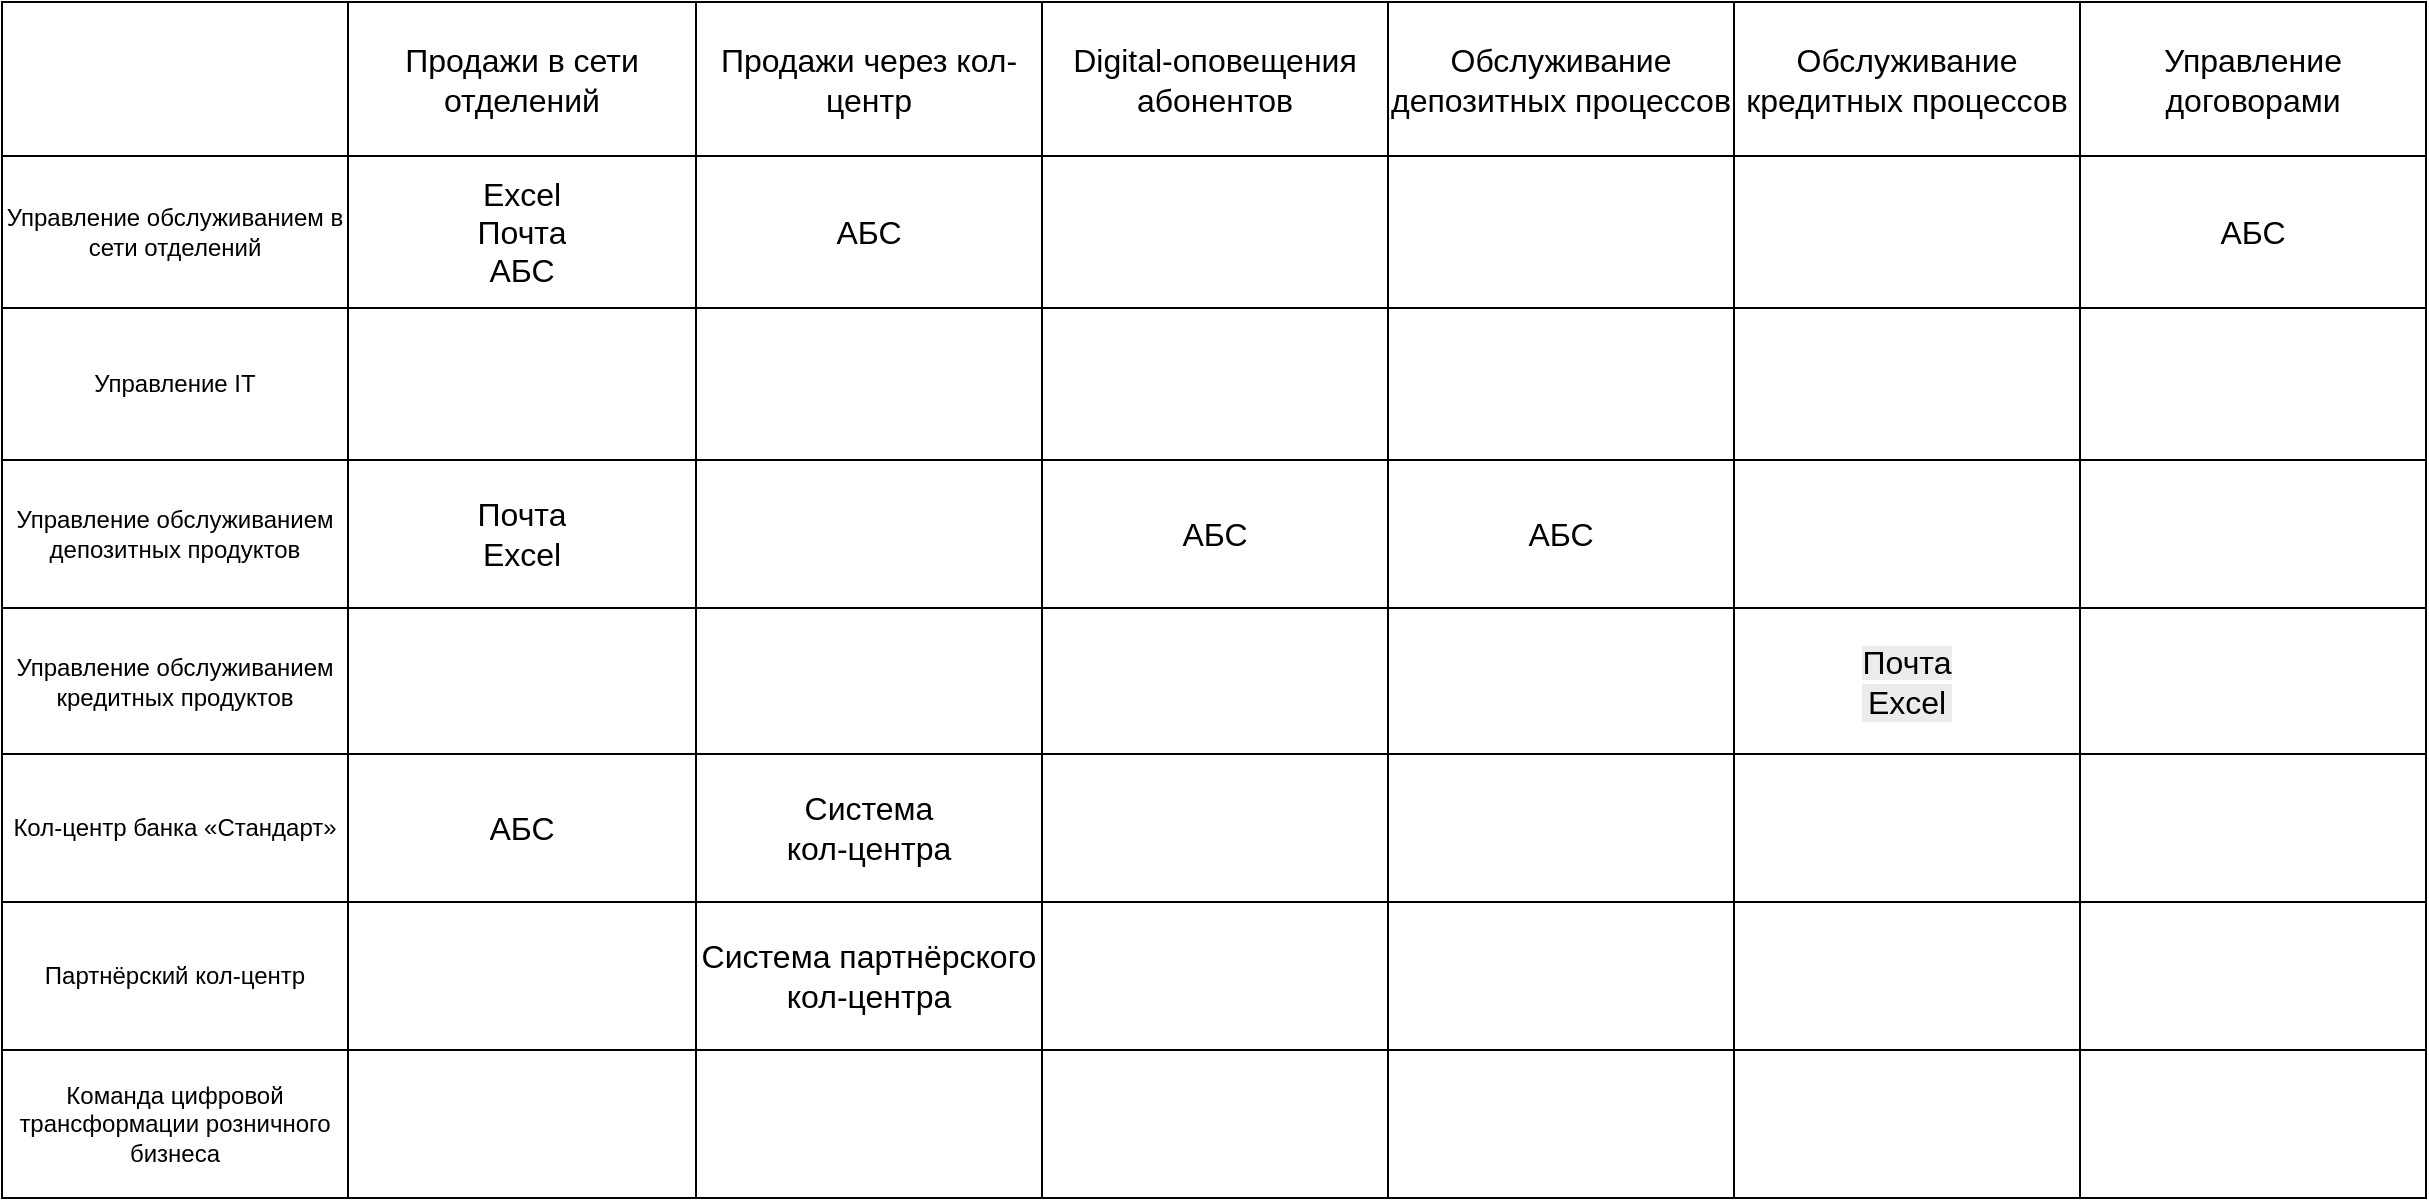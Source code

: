 <mxfile version="28.1.2">
  <diagram name="Страница — 1" id="vErI5Sv6_zUFsZO7-J8h">
    <mxGraphModel dx="2116" dy="745" grid="1" gridSize="10" guides="1" tooltips="1" connect="1" arrows="1" fold="1" page="1" pageScale="1" pageWidth="827" pageHeight="1169" math="0" shadow="0">
      <root>
        <mxCell id="0" />
        <mxCell id="1" parent="0" />
        <mxCell id="yvO0HzgfNRvAPXfzmGBV-14" value="" style="shape=table;startSize=0;container=1;collapsible=0;childLayout=tableLayout;fontSize=16;" parent="1" vertex="1">
          <mxGeometry x="280" y="60" width="1212" height="598" as="geometry" />
        </mxCell>
        <mxCell id="yvO0HzgfNRvAPXfzmGBV-15" value="" style="shape=tableRow;horizontal=0;startSize=0;swimlaneHead=0;swimlaneBody=0;strokeColor=inherit;top=0;left=0;bottom=0;right=0;collapsible=0;dropTarget=0;fillColor=none;points=[[0,0.5],[1,0.5]];portConstraint=eastwest;fontSize=16;" parent="yvO0HzgfNRvAPXfzmGBV-14" vertex="1">
          <mxGeometry width="1212" height="77" as="geometry" />
        </mxCell>
        <mxCell id="yvO0HzgfNRvAPXfzmGBV-16" value="" style="shape=partialRectangle;html=1;whiteSpace=wrap;connectable=0;strokeColor=inherit;overflow=hidden;fillColor=none;top=0;left=0;bottom=0;right=0;pointerEvents=1;fontSize=16;" parent="yvO0HzgfNRvAPXfzmGBV-15" vertex="1">
          <mxGeometry width="173" height="77" as="geometry">
            <mxRectangle width="173" height="77" as="alternateBounds" />
          </mxGeometry>
        </mxCell>
        <mxCell id="yvO0HzgfNRvAPXfzmGBV-17" value="Продажи в сети отделений" style="shape=partialRectangle;html=1;whiteSpace=wrap;connectable=0;strokeColor=inherit;overflow=hidden;fillColor=none;top=0;left=0;bottom=0;right=0;pointerEvents=1;fontSize=16;" parent="yvO0HzgfNRvAPXfzmGBV-15" vertex="1">
          <mxGeometry x="173" width="174" height="77" as="geometry">
            <mxRectangle width="174" height="77" as="alternateBounds" />
          </mxGeometry>
        </mxCell>
        <mxCell id="yvO0HzgfNRvAPXfzmGBV-18" value="Продажи через кол-центр" style="shape=partialRectangle;html=1;whiteSpace=wrap;connectable=0;strokeColor=inherit;overflow=hidden;fillColor=none;top=0;left=0;bottom=0;right=0;pointerEvents=1;fontSize=16;" parent="yvO0HzgfNRvAPXfzmGBV-15" vertex="1">
          <mxGeometry x="347" width="173" height="77" as="geometry">
            <mxRectangle width="173" height="77" as="alternateBounds" />
          </mxGeometry>
        </mxCell>
        <mxCell id="yvO0HzgfNRvAPXfzmGBV-109" value="Digital-оповещения абонентов" style="shape=partialRectangle;html=1;whiteSpace=wrap;connectable=0;strokeColor=inherit;overflow=hidden;fillColor=none;top=0;left=0;bottom=0;right=0;pointerEvents=1;fontSize=16;" parent="yvO0HzgfNRvAPXfzmGBV-15" vertex="1">
          <mxGeometry x="520" width="173" height="77" as="geometry">
            <mxRectangle width="173" height="77" as="alternateBounds" />
          </mxGeometry>
        </mxCell>
        <mxCell id="yvO0HzgfNRvAPXfzmGBV-115" value="Обслуживание депозитных процессов" style="shape=partialRectangle;html=1;whiteSpace=wrap;connectable=0;strokeColor=inherit;overflow=hidden;fillColor=none;top=0;left=0;bottom=0;right=0;pointerEvents=1;fontSize=16;" parent="yvO0HzgfNRvAPXfzmGBV-15" vertex="1">
          <mxGeometry x="693" width="173" height="77" as="geometry">
            <mxRectangle width="173" height="77" as="alternateBounds" />
          </mxGeometry>
        </mxCell>
        <mxCell id="yvO0HzgfNRvAPXfzmGBV-121" value="Обслуживание кредитных процессов" style="shape=partialRectangle;html=1;whiteSpace=wrap;connectable=0;strokeColor=inherit;overflow=hidden;fillColor=none;top=0;left=0;bottom=0;right=0;pointerEvents=1;fontSize=16;" parent="yvO0HzgfNRvAPXfzmGBV-15" vertex="1">
          <mxGeometry x="866" width="173" height="77" as="geometry">
            <mxRectangle width="173" height="77" as="alternateBounds" />
          </mxGeometry>
        </mxCell>
        <mxCell id="yvO0HzgfNRvAPXfzmGBV-127" value="Управление договорами" style="shape=partialRectangle;html=1;whiteSpace=wrap;connectable=0;strokeColor=inherit;overflow=hidden;fillColor=none;top=0;left=0;bottom=0;right=0;pointerEvents=1;fontSize=16;" parent="yvO0HzgfNRvAPXfzmGBV-15" vertex="1">
          <mxGeometry x="1039" width="173" height="77" as="geometry">
            <mxRectangle width="173" height="77" as="alternateBounds" />
          </mxGeometry>
        </mxCell>
        <mxCell id="yvO0HzgfNRvAPXfzmGBV-19" value="" style="shape=tableRow;horizontal=0;startSize=0;swimlaneHead=0;swimlaneBody=0;strokeColor=inherit;top=0;left=0;bottom=0;right=0;collapsible=0;dropTarget=0;fillColor=none;points=[[0,0.5],[1,0.5]];portConstraint=eastwest;fontSize=16;" parent="yvO0HzgfNRvAPXfzmGBV-14" vertex="1">
          <mxGeometry y="77" width="1212" height="76" as="geometry" />
        </mxCell>
        <mxCell id="yvO0HzgfNRvAPXfzmGBV-20" value="Управление обслуживанием в сети отделений" style="shape=partialRectangle;html=1;whiteSpace=wrap;connectable=0;strokeColor=inherit;overflow=hidden;fillColor=none;top=0;left=0;bottom=0;right=0;pointerEvents=1;" parent="yvO0HzgfNRvAPXfzmGBV-19" vertex="1">
          <mxGeometry width="173" height="76" as="geometry">
            <mxRectangle width="173" height="76" as="alternateBounds" />
          </mxGeometry>
        </mxCell>
        <mxCell id="yvO0HzgfNRvAPXfzmGBV-21" value="Excel&lt;div&gt;Почта&lt;/div&gt;&lt;div&gt;АБС&lt;/div&gt;" style="shape=partialRectangle;html=1;whiteSpace=wrap;connectable=0;strokeColor=inherit;overflow=hidden;fillColor=none;top=0;left=0;bottom=0;right=0;pointerEvents=1;fontSize=16;" parent="yvO0HzgfNRvAPXfzmGBV-19" vertex="1">
          <mxGeometry x="173" width="174" height="76" as="geometry">
            <mxRectangle width="174" height="76" as="alternateBounds" />
          </mxGeometry>
        </mxCell>
        <mxCell id="yvO0HzgfNRvAPXfzmGBV-22" value="АБС" style="shape=partialRectangle;html=1;whiteSpace=wrap;connectable=0;strokeColor=inherit;overflow=hidden;fillColor=none;top=0;left=0;bottom=0;right=0;pointerEvents=1;fontSize=16;" parent="yvO0HzgfNRvAPXfzmGBV-19" vertex="1">
          <mxGeometry x="347" width="173" height="76" as="geometry">
            <mxRectangle width="173" height="76" as="alternateBounds" />
          </mxGeometry>
        </mxCell>
        <mxCell id="yvO0HzgfNRvAPXfzmGBV-110" style="shape=partialRectangle;html=1;whiteSpace=wrap;connectable=0;strokeColor=inherit;overflow=hidden;fillColor=none;top=0;left=0;bottom=0;right=0;pointerEvents=1;fontSize=16;" parent="yvO0HzgfNRvAPXfzmGBV-19" vertex="1">
          <mxGeometry x="520" width="173" height="76" as="geometry">
            <mxRectangle width="173" height="76" as="alternateBounds" />
          </mxGeometry>
        </mxCell>
        <mxCell id="yvO0HzgfNRvAPXfzmGBV-116" style="shape=partialRectangle;html=1;whiteSpace=wrap;connectable=0;strokeColor=inherit;overflow=hidden;fillColor=none;top=0;left=0;bottom=0;right=0;pointerEvents=1;fontSize=16;" parent="yvO0HzgfNRvAPXfzmGBV-19" vertex="1">
          <mxGeometry x="693" width="173" height="76" as="geometry">
            <mxRectangle width="173" height="76" as="alternateBounds" />
          </mxGeometry>
        </mxCell>
        <mxCell id="yvO0HzgfNRvAPXfzmGBV-122" style="shape=partialRectangle;html=1;whiteSpace=wrap;connectable=0;strokeColor=inherit;overflow=hidden;fillColor=none;top=0;left=0;bottom=0;right=0;pointerEvents=1;fontSize=16;" parent="yvO0HzgfNRvAPXfzmGBV-19" vertex="1">
          <mxGeometry x="866" width="173" height="76" as="geometry">
            <mxRectangle width="173" height="76" as="alternateBounds" />
          </mxGeometry>
        </mxCell>
        <mxCell id="yvO0HzgfNRvAPXfzmGBV-128" value="АБС" style="shape=partialRectangle;html=1;whiteSpace=wrap;connectable=0;strokeColor=inherit;overflow=hidden;fillColor=none;top=0;left=0;bottom=0;right=0;pointerEvents=1;fontSize=16;" parent="yvO0HzgfNRvAPXfzmGBV-19" vertex="1">
          <mxGeometry x="1039" width="173" height="76" as="geometry">
            <mxRectangle width="173" height="76" as="alternateBounds" />
          </mxGeometry>
        </mxCell>
        <mxCell id="yvO0HzgfNRvAPXfzmGBV-23" value="" style="shape=tableRow;horizontal=0;startSize=0;swimlaneHead=0;swimlaneBody=0;strokeColor=inherit;top=0;left=0;bottom=0;right=0;collapsible=0;dropTarget=0;fillColor=none;points=[[0,0.5],[1,0.5]];portConstraint=eastwest;fontSize=16;" parent="yvO0HzgfNRvAPXfzmGBV-14" vertex="1">
          <mxGeometry y="153" width="1212" height="76" as="geometry" />
        </mxCell>
        <mxCell id="yvO0HzgfNRvAPXfzmGBV-24" value="Управление IT" style="shape=partialRectangle;html=1;whiteSpace=wrap;connectable=0;strokeColor=inherit;overflow=hidden;fillColor=none;top=0;left=0;bottom=0;right=0;pointerEvents=1;" parent="yvO0HzgfNRvAPXfzmGBV-23" vertex="1">
          <mxGeometry width="173" height="76" as="geometry">
            <mxRectangle width="173" height="76" as="alternateBounds" />
          </mxGeometry>
        </mxCell>
        <mxCell id="yvO0HzgfNRvAPXfzmGBV-25" value="" style="shape=partialRectangle;html=1;whiteSpace=wrap;connectable=0;strokeColor=inherit;overflow=hidden;fillColor=none;top=0;left=0;bottom=0;right=0;pointerEvents=1;fontSize=16;" parent="yvO0HzgfNRvAPXfzmGBV-23" vertex="1">
          <mxGeometry x="173" width="174" height="76" as="geometry">
            <mxRectangle width="174" height="76" as="alternateBounds" />
          </mxGeometry>
        </mxCell>
        <mxCell id="yvO0HzgfNRvAPXfzmGBV-26" value="" style="shape=partialRectangle;html=1;whiteSpace=wrap;connectable=0;strokeColor=inherit;overflow=hidden;fillColor=none;top=0;left=0;bottom=0;right=0;pointerEvents=1;fontSize=16;" parent="yvO0HzgfNRvAPXfzmGBV-23" vertex="1">
          <mxGeometry x="347" width="173" height="76" as="geometry">
            <mxRectangle width="173" height="76" as="alternateBounds" />
          </mxGeometry>
        </mxCell>
        <mxCell id="yvO0HzgfNRvAPXfzmGBV-111" style="shape=partialRectangle;html=1;whiteSpace=wrap;connectable=0;strokeColor=inherit;overflow=hidden;fillColor=none;top=0;left=0;bottom=0;right=0;pointerEvents=1;fontSize=16;" parent="yvO0HzgfNRvAPXfzmGBV-23" vertex="1">
          <mxGeometry x="520" width="173" height="76" as="geometry">
            <mxRectangle width="173" height="76" as="alternateBounds" />
          </mxGeometry>
        </mxCell>
        <mxCell id="yvO0HzgfNRvAPXfzmGBV-117" style="shape=partialRectangle;html=1;whiteSpace=wrap;connectable=0;strokeColor=inherit;overflow=hidden;fillColor=none;top=0;left=0;bottom=0;right=0;pointerEvents=1;fontSize=16;" parent="yvO0HzgfNRvAPXfzmGBV-23" vertex="1">
          <mxGeometry x="693" width="173" height="76" as="geometry">
            <mxRectangle width="173" height="76" as="alternateBounds" />
          </mxGeometry>
        </mxCell>
        <mxCell id="yvO0HzgfNRvAPXfzmGBV-123" style="shape=partialRectangle;html=1;whiteSpace=wrap;connectable=0;strokeColor=inherit;overflow=hidden;fillColor=none;top=0;left=0;bottom=0;right=0;pointerEvents=1;fontSize=16;" parent="yvO0HzgfNRvAPXfzmGBV-23" vertex="1">
          <mxGeometry x="866" width="173" height="76" as="geometry">
            <mxRectangle width="173" height="76" as="alternateBounds" />
          </mxGeometry>
        </mxCell>
        <mxCell id="yvO0HzgfNRvAPXfzmGBV-129" style="shape=partialRectangle;html=1;whiteSpace=wrap;connectable=0;strokeColor=inherit;overflow=hidden;fillColor=none;top=0;left=0;bottom=0;right=0;pointerEvents=1;fontSize=16;" parent="yvO0HzgfNRvAPXfzmGBV-23" vertex="1">
          <mxGeometry x="1039" width="173" height="76" as="geometry">
            <mxRectangle width="173" height="76" as="alternateBounds" />
          </mxGeometry>
        </mxCell>
        <mxCell id="yvO0HzgfNRvAPXfzmGBV-27" value="" style="shape=tableRow;horizontal=0;startSize=0;swimlaneHead=0;swimlaneBody=0;strokeColor=inherit;top=0;left=0;bottom=0;right=0;collapsible=0;dropTarget=0;fillColor=none;points=[[0,0.5],[1,0.5]];portConstraint=eastwest;fontSize=16;" parent="yvO0HzgfNRvAPXfzmGBV-14" vertex="1">
          <mxGeometry y="229" width="1212" height="74" as="geometry" />
        </mxCell>
        <mxCell id="yvO0HzgfNRvAPXfzmGBV-28" value="Управление обслуживанием депозитных продуктов" style="shape=partialRectangle;html=1;whiteSpace=wrap;connectable=0;strokeColor=inherit;overflow=hidden;fillColor=none;top=0;left=0;bottom=0;right=0;pointerEvents=1;" parent="yvO0HzgfNRvAPXfzmGBV-27" vertex="1">
          <mxGeometry width="173" height="74" as="geometry">
            <mxRectangle width="173" height="74" as="alternateBounds" />
          </mxGeometry>
        </mxCell>
        <mxCell id="yvO0HzgfNRvAPXfzmGBV-29" value="Почта&lt;div&gt;Excel&lt;/div&gt;" style="shape=partialRectangle;html=1;whiteSpace=wrap;connectable=0;strokeColor=inherit;overflow=hidden;fillColor=none;top=0;left=0;bottom=0;right=0;pointerEvents=1;fontSize=16;" parent="yvO0HzgfNRvAPXfzmGBV-27" vertex="1">
          <mxGeometry x="173" width="174" height="74" as="geometry">
            <mxRectangle width="174" height="74" as="alternateBounds" />
          </mxGeometry>
        </mxCell>
        <mxCell id="yvO0HzgfNRvAPXfzmGBV-30" value="" style="shape=partialRectangle;html=1;whiteSpace=wrap;connectable=0;strokeColor=inherit;overflow=hidden;fillColor=none;top=0;left=0;bottom=0;right=0;pointerEvents=1;fontSize=16;" parent="yvO0HzgfNRvAPXfzmGBV-27" vertex="1">
          <mxGeometry x="347" width="173" height="74" as="geometry">
            <mxRectangle width="173" height="74" as="alternateBounds" />
          </mxGeometry>
        </mxCell>
        <mxCell id="yvO0HzgfNRvAPXfzmGBV-112" value="АБС" style="shape=partialRectangle;html=1;whiteSpace=wrap;connectable=0;strokeColor=inherit;overflow=hidden;fillColor=none;top=0;left=0;bottom=0;right=0;pointerEvents=1;fontSize=16;" parent="yvO0HzgfNRvAPXfzmGBV-27" vertex="1">
          <mxGeometry x="520" width="173" height="74" as="geometry">
            <mxRectangle width="173" height="74" as="alternateBounds" />
          </mxGeometry>
        </mxCell>
        <mxCell id="yvO0HzgfNRvAPXfzmGBV-118" value="АБС" style="shape=partialRectangle;html=1;whiteSpace=wrap;connectable=0;strokeColor=inherit;overflow=hidden;fillColor=none;top=0;left=0;bottom=0;right=0;pointerEvents=1;fontSize=16;" parent="yvO0HzgfNRvAPXfzmGBV-27" vertex="1">
          <mxGeometry x="693" width="173" height="74" as="geometry">
            <mxRectangle width="173" height="74" as="alternateBounds" />
          </mxGeometry>
        </mxCell>
        <mxCell id="yvO0HzgfNRvAPXfzmGBV-124" style="shape=partialRectangle;html=1;whiteSpace=wrap;connectable=0;strokeColor=inherit;overflow=hidden;fillColor=none;top=0;left=0;bottom=0;right=0;pointerEvents=1;fontSize=16;" parent="yvO0HzgfNRvAPXfzmGBV-27" vertex="1">
          <mxGeometry x="866" width="173" height="74" as="geometry">
            <mxRectangle width="173" height="74" as="alternateBounds" />
          </mxGeometry>
        </mxCell>
        <mxCell id="yvO0HzgfNRvAPXfzmGBV-130" style="shape=partialRectangle;html=1;whiteSpace=wrap;connectable=0;strokeColor=inherit;overflow=hidden;fillColor=none;top=0;left=0;bottom=0;right=0;pointerEvents=1;fontSize=16;" parent="yvO0HzgfNRvAPXfzmGBV-27" vertex="1">
          <mxGeometry x="1039" width="173" height="74" as="geometry">
            <mxRectangle width="173" height="74" as="alternateBounds" />
          </mxGeometry>
        </mxCell>
        <mxCell id="yvO0HzgfNRvAPXfzmGBV-76" value="" style="shape=tableRow;horizontal=0;startSize=0;swimlaneHead=0;swimlaneBody=0;strokeColor=inherit;top=0;left=0;bottom=0;right=0;collapsible=0;dropTarget=0;fillColor=none;points=[[0,0.5],[1,0.5]];portConstraint=eastwest;fontSize=16;" parent="yvO0HzgfNRvAPXfzmGBV-14" vertex="1">
          <mxGeometry y="303" width="1212" height="73" as="geometry" />
        </mxCell>
        <mxCell id="yvO0HzgfNRvAPXfzmGBV-77" value="Управление обслуживанием кредитных продуктов" style="shape=partialRectangle;html=1;whiteSpace=wrap;connectable=0;strokeColor=inherit;overflow=hidden;fillColor=none;top=0;left=0;bottom=0;right=0;pointerEvents=1;" parent="yvO0HzgfNRvAPXfzmGBV-76" vertex="1">
          <mxGeometry width="173" height="73" as="geometry">
            <mxRectangle width="173" height="73" as="alternateBounds" />
          </mxGeometry>
        </mxCell>
        <mxCell id="yvO0HzgfNRvAPXfzmGBV-78" value="" style="shape=partialRectangle;html=1;whiteSpace=wrap;connectable=0;strokeColor=inherit;overflow=hidden;fillColor=none;top=0;left=0;bottom=0;right=0;pointerEvents=1;fontSize=16;" parent="yvO0HzgfNRvAPXfzmGBV-76" vertex="1">
          <mxGeometry x="173" width="174" height="73" as="geometry">
            <mxRectangle width="174" height="73" as="alternateBounds" />
          </mxGeometry>
        </mxCell>
        <mxCell id="yvO0HzgfNRvAPXfzmGBV-79" value="" style="shape=partialRectangle;html=1;whiteSpace=wrap;connectable=0;strokeColor=inherit;overflow=hidden;fillColor=none;top=0;left=0;bottom=0;right=0;pointerEvents=1;fontSize=16;" parent="yvO0HzgfNRvAPXfzmGBV-76" vertex="1">
          <mxGeometry x="347" width="173" height="73" as="geometry">
            <mxRectangle width="173" height="73" as="alternateBounds" />
          </mxGeometry>
        </mxCell>
        <mxCell id="yvO0HzgfNRvAPXfzmGBV-113" style="shape=partialRectangle;html=1;whiteSpace=wrap;connectable=0;strokeColor=inherit;overflow=hidden;fillColor=none;top=0;left=0;bottom=0;right=0;pointerEvents=1;fontSize=16;" parent="yvO0HzgfNRvAPXfzmGBV-76" vertex="1">
          <mxGeometry x="520" width="173" height="73" as="geometry">
            <mxRectangle width="173" height="73" as="alternateBounds" />
          </mxGeometry>
        </mxCell>
        <mxCell id="yvO0HzgfNRvAPXfzmGBV-119" style="shape=partialRectangle;html=1;whiteSpace=wrap;connectable=0;strokeColor=inherit;overflow=hidden;fillColor=none;top=0;left=0;bottom=0;right=0;pointerEvents=1;fontSize=16;" parent="yvO0HzgfNRvAPXfzmGBV-76" vertex="1">
          <mxGeometry x="693" width="173" height="73" as="geometry">
            <mxRectangle width="173" height="73" as="alternateBounds" />
          </mxGeometry>
        </mxCell>
        <mxCell id="yvO0HzgfNRvAPXfzmGBV-125" value="&lt;span style=&quot;color: rgb(0, 0, 0); font-family: Helvetica; font-size: 16px; font-style: normal; font-variant-ligatures: normal; font-variant-caps: normal; font-weight: 400; letter-spacing: normal; orphans: 2; text-align: center; text-indent: 0px; text-transform: none; widows: 2; word-spacing: 0px; -webkit-text-stroke-width: 0px; white-space: normal; background-color: rgb(236, 236, 236); text-decoration-thickness: initial; text-decoration-style: initial; text-decoration-color: initial; display: inline !important; float: none;&quot;&gt;Почта&lt;/span&gt;&lt;div style=&quot;forced-color-adjust: none; color: rgb(0, 0, 0); font-family: Helvetica; font-size: 16px; font-style: normal; font-variant-ligatures: normal; font-variant-caps: normal; font-weight: 400; letter-spacing: normal; orphans: 2; text-align: center; text-indent: 0px; text-transform: none; widows: 2; word-spacing: 0px; -webkit-text-stroke-width: 0px; white-space: normal; background-color: rgb(236, 236, 236); text-decoration-thickness: initial; text-decoration-style: initial; text-decoration-color: initial;&quot;&gt;Excel&lt;/div&gt;" style="shape=partialRectangle;html=1;whiteSpace=wrap;connectable=0;strokeColor=inherit;overflow=hidden;fillColor=none;top=0;left=0;bottom=0;right=0;pointerEvents=1;fontSize=16;" parent="yvO0HzgfNRvAPXfzmGBV-76" vertex="1">
          <mxGeometry x="866" width="173" height="73" as="geometry">
            <mxRectangle width="173" height="73" as="alternateBounds" />
          </mxGeometry>
        </mxCell>
        <mxCell id="yvO0HzgfNRvAPXfzmGBV-131" style="shape=partialRectangle;html=1;whiteSpace=wrap;connectable=0;strokeColor=inherit;overflow=hidden;fillColor=none;top=0;left=0;bottom=0;right=0;pointerEvents=1;fontSize=16;" parent="yvO0HzgfNRvAPXfzmGBV-76" vertex="1">
          <mxGeometry x="1039" width="173" height="73" as="geometry">
            <mxRectangle width="173" height="73" as="alternateBounds" />
          </mxGeometry>
        </mxCell>
        <mxCell id="yvO0HzgfNRvAPXfzmGBV-80" value="" style="shape=tableRow;horizontal=0;startSize=0;swimlaneHead=0;swimlaneBody=0;strokeColor=inherit;top=0;left=0;bottom=0;right=0;collapsible=0;dropTarget=0;fillColor=none;points=[[0,0.5],[1,0.5]];portConstraint=eastwest;fontSize=16;" parent="yvO0HzgfNRvAPXfzmGBV-14" vertex="1">
          <mxGeometry y="376" width="1212" height="74" as="geometry" />
        </mxCell>
        <mxCell id="yvO0HzgfNRvAPXfzmGBV-81" value="Кол-центр банка «Стандарт»" style="shape=partialRectangle;html=1;whiteSpace=wrap;connectable=0;strokeColor=inherit;overflow=hidden;fillColor=none;top=0;left=0;bottom=0;right=0;pointerEvents=1;" parent="yvO0HzgfNRvAPXfzmGBV-80" vertex="1">
          <mxGeometry width="173" height="74" as="geometry">
            <mxRectangle width="173" height="74" as="alternateBounds" />
          </mxGeometry>
        </mxCell>
        <mxCell id="yvO0HzgfNRvAPXfzmGBV-82" value="АБС" style="shape=partialRectangle;html=1;whiteSpace=wrap;connectable=0;strokeColor=inherit;overflow=hidden;fillColor=none;top=0;left=0;bottom=0;right=0;pointerEvents=1;fontSize=16;" parent="yvO0HzgfNRvAPXfzmGBV-80" vertex="1">
          <mxGeometry x="173" width="174" height="74" as="geometry">
            <mxRectangle width="174" height="74" as="alternateBounds" />
          </mxGeometry>
        </mxCell>
        <mxCell id="yvO0HzgfNRvAPXfzmGBV-83" value="Система&lt;div&gt;кол-центра&lt;/div&gt;" style="shape=partialRectangle;html=1;whiteSpace=wrap;connectable=0;strokeColor=inherit;overflow=hidden;fillColor=none;top=0;left=0;bottom=0;right=0;pointerEvents=1;fontSize=16;" parent="yvO0HzgfNRvAPXfzmGBV-80" vertex="1">
          <mxGeometry x="347" width="173" height="74" as="geometry">
            <mxRectangle width="173" height="74" as="alternateBounds" />
          </mxGeometry>
        </mxCell>
        <mxCell id="yvO0HzgfNRvAPXfzmGBV-114" style="shape=partialRectangle;html=1;whiteSpace=wrap;connectable=0;strokeColor=inherit;overflow=hidden;fillColor=none;top=0;left=0;bottom=0;right=0;pointerEvents=1;fontSize=16;" parent="yvO0HzgfNRvAPXfzmGBV-80" vertex="1">
          <mxGeometry x="520" width="173" height="74" as="geometry">
            <mxRectangle width="173" height="74" as="alternateBounds" />
          </mxGeometry>
        </mxCell>
        <mxCell id="yvO0HzgfNRvAPXfzmGBV-120" style="shape=partialRectangle;html=1;whiteSpace=wrap;connectable=0;strokeColor=inherit;overflow=hidden;fillColor=none;top=0;left=0;bottom=0;right=0;pointerEvents=1;fontSize=16;" parent="yvO0HzgfNRvAPXfzmGBV-80" vertex="1">
          <mxGeometry x="693" width="173" height="74" as="geometry">
            <mxRectangle width="173" height="74" as="alternateBounds" />
          </mxGeometry>
        </mxCell>
        <mxCell id="yvO0HzgfNRvAPXfzmGBV-126" style="shape=partialRectangle;html=1;whiteSpace=wrap;connectable=0;strokeColor=inherit;overflow=hidden;fillColor=none;top=0;left=0;bottom=0;right=0;pointerEvents=1;fontSize=16;" parent="yvO0HzgfNRvAPXfzmGBV-80" vertex="1">
          <mxGeometry x="866" width="173" height="74" as="geometry">
            <mxRectangle width="173" height="74" as="alternateBounds" />
          </mxGeometry>
        </mxCell>
        <mxCell id="yvO0HzgfNRvAPXfzmGBV-132" style="shape=partialRectangle;html=1;whiteSpace=wrap;connectable=0;strokeColor=inherit;overflow=hidden;fillColor=none;top=0;left=0;bottom=0;right=0;pointerEvents=1;fontSize=16;" parent="yvO0HzgfNRvAPXfzmGBV-80" vertex="1">
          <mxGeometry x="1039" width="173" height="74" as="geometry">
            <mxRectangle width="173" height="74" as="alternateBounds" />
          </mxGeometry>
        </mxCell>
        <mxCell id="yvO0HzgfNRvAPXfzmGBV-155" style="shape=tableRow;horizontal=0;startSize=0;swimlaneHead=0;swimlaneBody=0;strokeColor=inherit;top=0;left=0;bottom=0;right=0;collapsible=0;dropTarget=0;fillColor=none;points=[[0,0.5],[1,0.5]];portConstraint=eastwest;fontSize=16;" parent="yvO0HzgfNRvAPXfzmGBV-14" vertex="1">
          <mxGeometry y="450" width="1212" height="74" as="geometry" />
        </mxCell>
        <mxCell id="yvO0HzgfNRvAPXfzmGBV-156" value="Партнёрский кол-центр" style="shape=partialRectangle;html=1;whiteSpace=wrap;connectable=0;strokeColor=inherit;overflow=hidden;fillColor=none;top=0;left=0;bottom=0;right=0;pointerEvents=1;" parent="yvO0HzgfNRvAPXfzmGBV-155" vertex="1">
          <mxGeometry width="173" height="74" as="geometry">
            <mxRectangle width="173" height="74" as="alternateBounds" />
          </mxGeometry>
        </mxCell>
        <mxCell id="yvO0HzgfNRvAPXfzmGBV-157" style="shape=partialRectangle;html=1;whiteSpace=wrap;connectable=0;strokeColor=inherit;overflow=hidden;fillColor=none;top=0;left=0;bottom=0;right=0;pointerEvents=1;fontSize=16;" parent="yvO0HzgfNRvAPXfzmGBV-155" vertex="1">
          <mxGeometry x="173" width="174" height="74" as="geometry">
            <mxRectangle width="174" height="74" as="alternateBounds" />
          </mxGeometry>
        </mxCell>
        <mxCell id="yvO0HzgfNRvAPXfzmGBV-158" value="Система партнёрского кол-центра" style="shape=partialRectangle;html=1;whiteSpace=wrap;connectable=0;strokeColor=inherit;overflow=hidden;fillColor=none;top=0;left=0;bottom=0;right=0;pointerEvents=1;fontSize=16;" parent="yvO0HzgfNRvAPXfzmGBV-155" vertex="1">
          <mxGeometry x="347" width="173" height="74" as="geometry">
            <mxRectangle width="173" height="74" as="alternateBounds" />
          </mxGeometry>
        </mxCell>
        <mxCell id="yvO0HzgfNRvAPXfzmGBV-159" style="shape=partialRectangle;html=1;whiteSpace=wrap;connectable=0;strokeColor=inherit;overflow=hidden;fillColor=none;top=0;left=0;bottom=0;right=0;pointerEvents=1;fontSize=16;" parent="yvO0HzgfNRvAPXfzmGBV-155" vertex="1">
          <mxGeometry x="520" width="173" height="74" as="geometry">
            <mxRectangle width="173" height="74" as="alternateBounds" />
          </mxGeometry>
        </mxCell>
        <mxCell id="yvO0HzgfNRvAPXfzmGBV-160" style="shape=partialRectangle;html=1;whiteSpace=wrap;connectable=0;strokeColor=inherit;overflow=hidden;fillColor=none;top=0;left=0;bottom=0;right=0;pointerEvents=1;fontSize=16;" parent="yvO0HzgfNRvAPXfzmGBV-155" vertex="1">
          <mxGeometry x="693" width="173" height="74" as="geometry">
            <mxRectangle width="173" height="74" as="alternateBounds" />
          </mxGeometry>
        </mxCell>
        <mxCell id="yvO0HzgfNRvAPXfzmGBV-161" style="shape=partialRectangle;html=1;whiteSpace=wrap;connectable=0;strokeColor=inherit;overflow=hidden;fillColor=none;top=0;left=0;bottom=0;right=0;pointerEvents=1;fontSize=16;" parent="yvO0HzgfNRvAPXfzmGBV-155" vertex="1">
          <mxGeometry x="866" width="173" height="74" as="geometry">
            <mxRectangle width="173" height="74" as="alternateBounds" />
          </mxGeometry>
        </mxCell>
        <mxCell id="yvO0HzgfNRvAPXfzmGBV-162" style="shape=partialRectangle;html=1;whiteSpace=wrap;connectable=0;strokeColor=inherit;overflow=hidden;fillColor=none;top=0;left=0;bottom=0;right=0;pointerEvents=1;fontSize=16;" parent="yvO0HzgfNRvAPXfzmGBV-155" vertex="1">
          <mxGeometry x="1039" width="173" height="74" as="geometry">
            <mxRectangle width="173" height="74" as="alternateBounds" />
          </mxGeometry>
        </mxCell>
        <mxCell id="yvO0HzgfNRvAPXfzmGBV-147" style="shape=tableRow;horizontal=0;startSize=0;swimlaneHead=0;swimlaneBody=0;strokeColor=inherit;top=0;left=0;bottom=0;right=0;collapsible=0;dropTarget=0;fillColor=none;points=[[0,0.5],[1,0.5]];portConstraint=eastwest;fontSize=16;" parent="yvO0HzgfNRvAPXfzmGBV-14" vertex="1">
          <mxGeometry y="524" width="1212" height="74" as="geometry" />
        </mxCell>
        <mxCell id="yvO0HzgfNRvAPXfzmGBV-148" value="Команда цифровой трансформации розничного бизнеса" style="shape=partialRectangle;html=1;whiteSpace=wrap;connectable=0;strokeColor=inherit;overflow=hidden;fillColor=none;top=0;left=0;bottom=0;right=0;pointerEvents=1;" parent="yvO0HzgfNRvAPXfzmGBV-147" vertex="1">
          <mxGeometry width="173" height="74" as="geometry">
            <mxRectangle width="173" height="74" as="alternateBounds" />
          </mxGeometry>
        </mxCell>
        <mxCell id="yvO0HzgfNRvAPXfzmGBV-149" style="shape=partialRectangle;html=1;whiteSpace=wrap;connectable=0;strokeColor=inherit;overflow=hidden;fillColor=none;top=0;left=0;bottom=0;right=0;pointerEvents=1;fontSize=16;" parent="yvO0HzgfNRvAPXfzmGBV-147" vertex="1">
          <mxGeometry x="173" width="174" height="74" as="geometry">
            <mxRectangle width="174" height="74" as="alternateBounds" />
          </mxGeometry>
        </mxCell>
        <mxCell id="yvO0HzgfNRvAPXfzmGBV-150" style="shape=partialRectangle;html=1;whiteSpace=wrap;connectable=0;strokeColor=inherit;overflow=hidden;fillColor=none;top=0;left=0;bottom=0;right=0;pointerEvents=1;fontSize=16;" parent="yvO0HzgfNRvAPXfzmGBV-147" vertex="1">
          <mxGeometry x="347" width="173" height="74" as="geometry">
            <mxRectangle width="173" height="74" as="alternateBounds" />
          </mxGeometry>
        </mxCell>
        <mxCell id="yvO0HzgfNRvAPXfzmGBV-151" style="shape=partialRectangle;html=1;whiteSpace=wrap;connectable=0;strokeColor=inherit;overflow=hidden;fillColor=none;top=0;left=0;bottom=0;right=0;pointerEvents=1;fontSize=16;" parent="yvO0HzgfNRvAPXfzmGBV-147" vertex="1">
          <mxGeometry x="520" width="173" height="74" as="geometry">
            <mxRectangle width="173" height="74" as="alternateBounds" />
          </mxGeometry>
        </mxCell>
        <mxCell id="yvO0HzgfNRvAPXfzmGBV-152" style="shape=partialRectangle;html=1;whiteSpace=wrap;connectable=0;strokeColor=inherit;overflow=hidden;fillColor=none;top=0;left=0;bottom=0;right=0;pointerEvents=1;fontSize=16;" parent="yvO0HzgfNRvAPXfzmGBV-147" vertex="1">
          <mxGeometry x="693" width="173" height="74" as="geometry">
            <mxRectangle width="173" height="74" as="alternateBounds" />
          </mxGeometry>
        </mxCell>
        <mxCell id="yvO0HzgfNRvAPXfzmGBV-153" style="shape=partialRectangle;html=1;whiteSpace=wrap;connectable=0;strokeColor=inherit;overflow=hidden;fillColor=none;top=0;left=0;bottom=0;right=0;pointerEvents=1;fontSize=16;" parent="yvO0HzgfNRvAPXfzmGBV-147" vertex="1">
          <mxGeometry x="866" width="173" height="74" as="geometry">
            <mxRectangle width="173" height="74" as="alternateBounds" />
          </mxGeometry>
        </mxCell>
        <mxCell id="yvO0HzgfNRvAPXfzmGBV-154" style="shape=partialRectangle;html=1;whiteSpace=wrap;connectable=0;strokeColor=inherit;overflow=hidden;fillColor=none;top=0;left=0;bottom=0;right=0;pointerEvents=1;fontSize=16;" parent="yvO0HzgfNRvAPXfzmGBV-147" vertex="1">
          <mxGeometry x="1039" width="173" height="74" as="geometry">
            <mxRectangle width="173" height="74" as="alternateBounds" />
          </mxGeometry>
        </mxCell>
      </root>
    </mxGraphModel>
  </diagram>
</mxfile>
